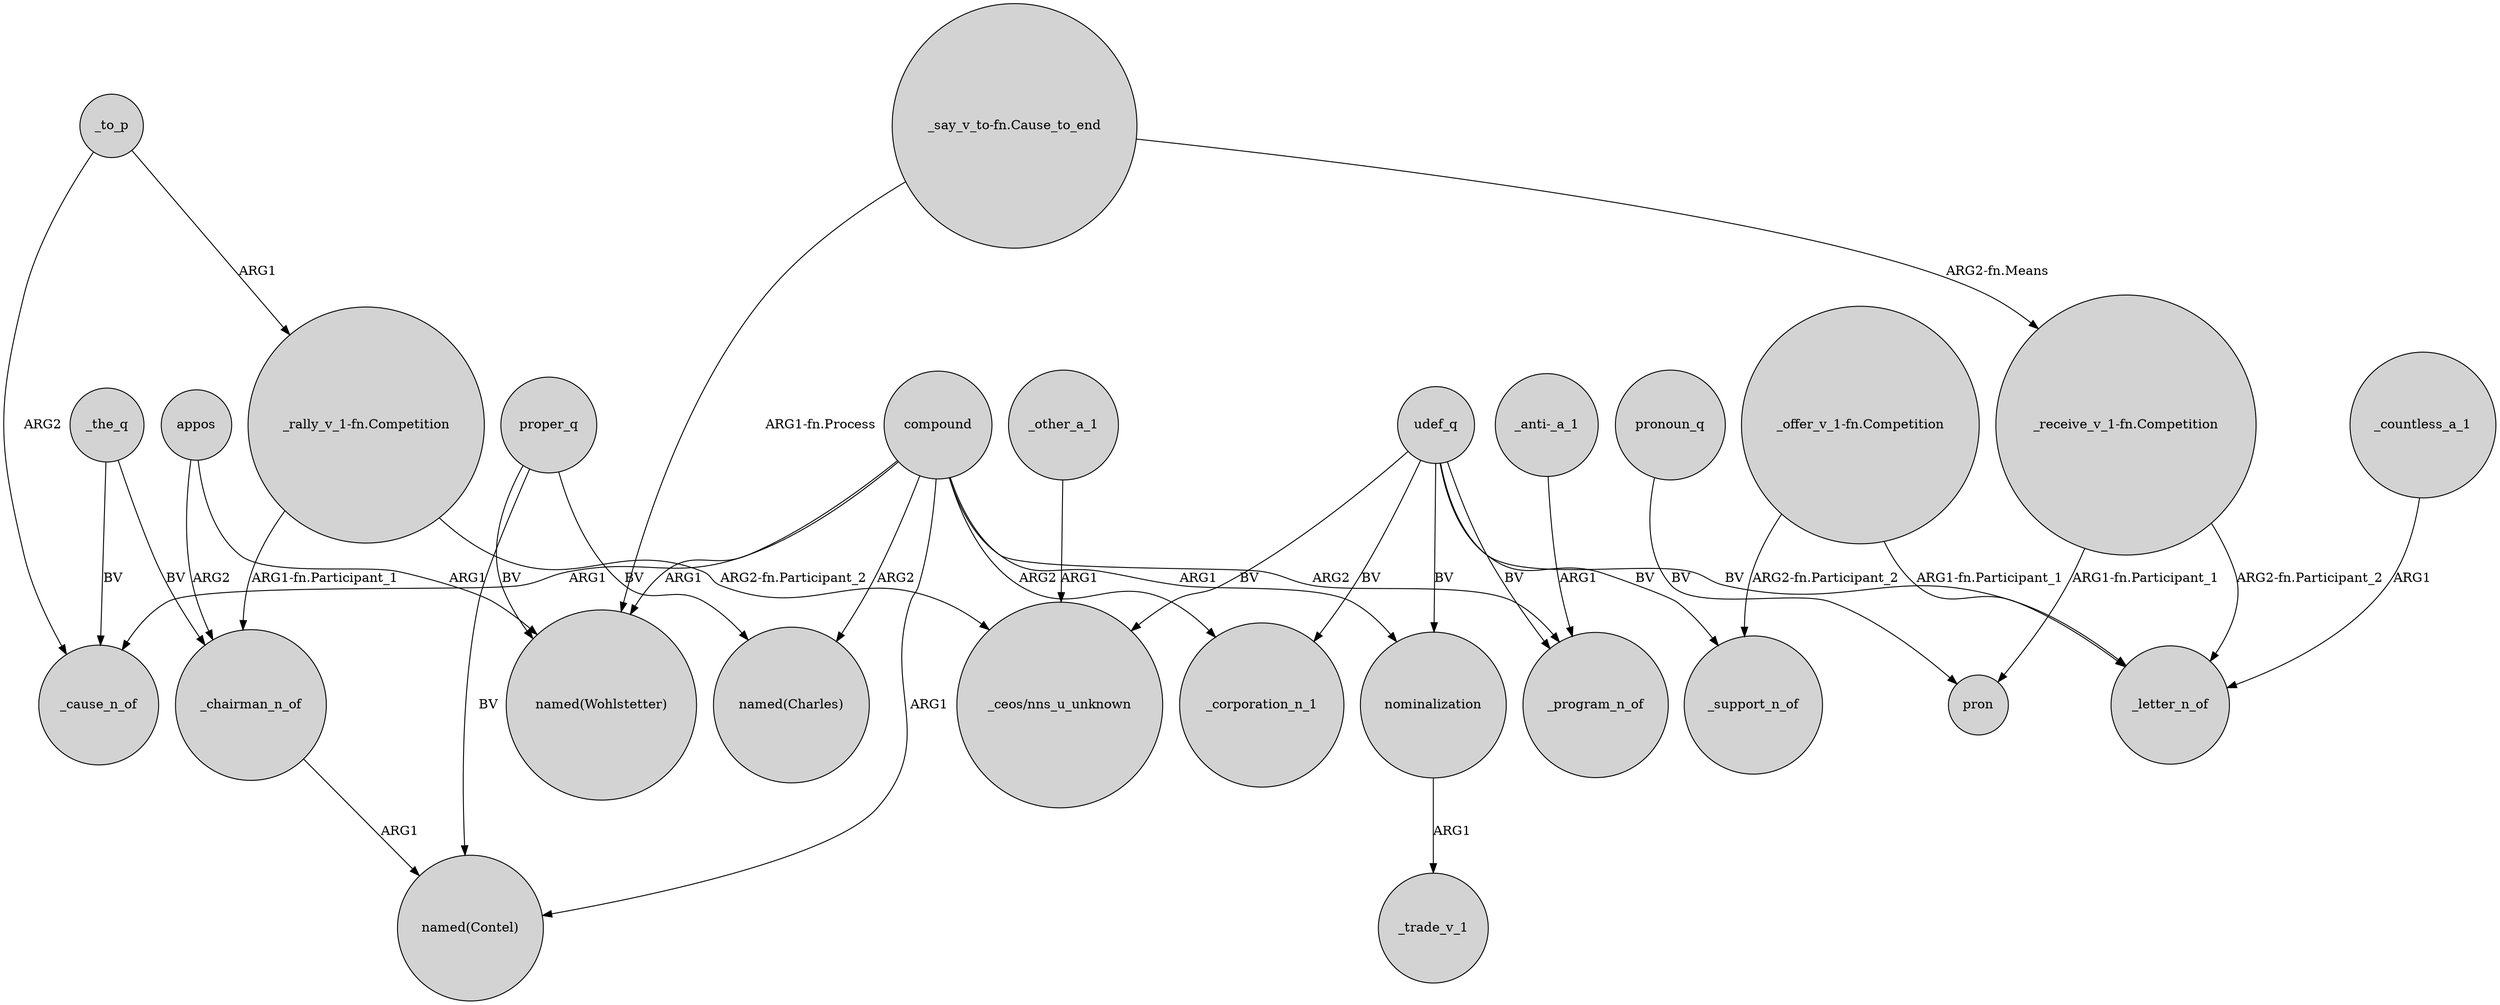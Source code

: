 digraph {
	node [shape=circle style=filled]
	proper_q -> "named(Wohlstetter)" [label=BV]
	"_offer_v_1-fn.Competition" -> _letter_n_of [label="ARG1-fn.Participant_1"]
	_chairman_n_of -> "named(Contel)" [label=ARG1]
	"_anti-_a_1" -> _program_n_of [label=ARG1]
	compound -> _cause_n_of [label=ARG1]
	udef_q -> nominalization [label=BV]
	appos -> "named(Wohlstetter)" [label=ARG1]
	"_offer_v_1-fn.Competition" -> _support_n_of [label="ARG2-fn.Participant_2"]
	"_rally_v_1-fn.Competition" -> "_ceos/nns_u_unknown" [label="ARG2-fn.Participant_2"]
	"_receive_v_1-fn.Competition" -> pron [label="ARG1-fn.Participant_1"]
	udef_q -> _program_n_of [label=BV]
	_to_p -> "_rally_v_1-fn.Competition" [label=ARG1]
	pronoun_q -> pron [label=BV]
	compound -> _program_n_of [label=ARG2]
	proper_q -> "named(Charles)" [label=BV]
	compound -> nominalization [label=ARG1]
	udef_q -> "_ceos/nns_u_unknown" [label=BV]
	udef_q -> _letter_n_of [label=BV]
	"_rally_v_1-fn.Competition" -> _chairman_n_of [label="ARG1-fn.Participant_1"]
	_other_a_1 -> "_ceos/nns_u_unknown" [label=ARG1]
	_the_q -> _cause_n_of [label=BV]
	compound -> "named(Wohlstetter)" [label=ARG1]
	compound -> "named(Contel)" [label=ARG1]
	"_receive_v_1-fn.Competition" -> _letter_n_of [label="ARG2-fn.Participant_2"]
	proper_q -> "named(Contel)" [label=BV]
	compound -> "named(Charles)" [label=ARG2]
	compound -> _corporation_n_1 [label=ARG2]
	udef_q -> _corporation_n_1 [label=BV]
	"_say_v_to-fn.Cause_to_end" -> "named(Wohlstetter)" [label="ARG1-fn.Process"]
	appos -> _chairman_n_of [label=ARG2]
	_countless_a_1 -> _letter_n_of [label=ARG1]
	_the_q -> _chairman_n_of [label=BV]
	_to_p -> _cause_n_of [label=ARG2]
	"_say_v_to-fn.Cause_to_end" -> "_receive_v_1-fn.Competition" [label="ARG2-fn.Means"]
	nominalization -> _trade_v_1 [label=ARG1]
	udef_q -> _support_n_of [label=BV]
}

